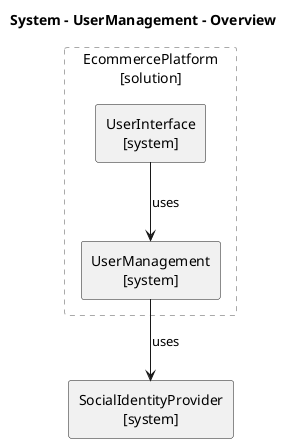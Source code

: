 @startuml EcommercePlatform.UserManagement_overview
title System - UserManagement - Overview
skinparam defaultTextAlignment center
skinparam defaultTextAlignment<<atomic>> center
skinparam wrapWidth 200
skinparam maxMessageSize 150
hide stereotype
<style>
.composite {
BackgroundColor: transparent
LineColor: darkgray
LineStyle: 5
FontStyle: normal
}
</style>
rectangle SocialIdentityProvider <<system>> <<atomic>> [
SocialIdentityProvider
[system]
]
rectangle EcommercePlatform as "EcommercePlatform\n[solution]" <<composite>> {
rectangle EcommercePlatform.UserInterface <<system>> <<atomic>> [
UserInterface
[system]
]
rectangle EcommercePlatform.UserManagement <<system>> <<atomic>> [
UserManagement
[system]
]
}
EcommercePlatform.UserInterface --> EcommercePlatform.UserManagement : uses
EcommercePlatform.UserManagement --> SocialIdentityProvider : uses
@enduml
